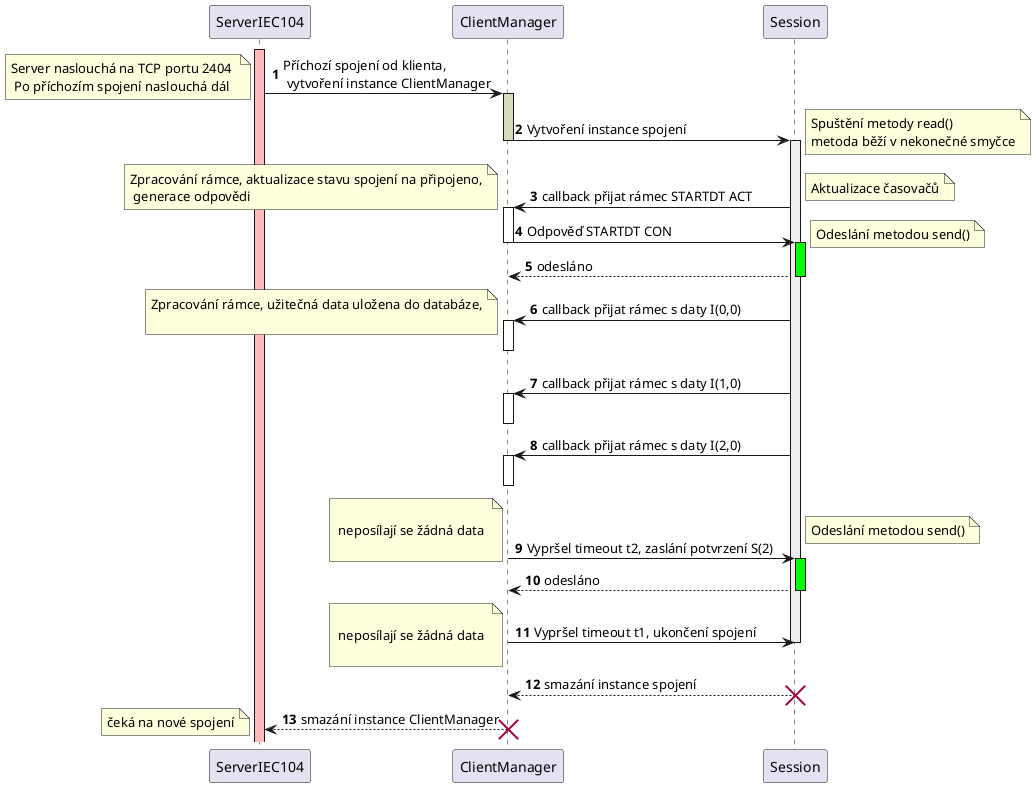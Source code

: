 @startuml
autonumber
participant ServerIEC104 as server
participant ClientManager as clientmanager
participant Session as session


activate server #FFBBBB

server -> clientmanager: Příchozí spojení od klienta,\n vytvoření instance ClientManager
note left : Server naslouchá na TCP portu 2404 \n Po příchozím spojení naslouchá dál
activate clientmanager #DADBBB

clientmanager -> session: Vytvoření instance spojení
deactivate clientmanager
activate session #E
note right : Spuštění metody read() \nmetoda běží v nekonečné smyčce

session -> clientmanager: callback přijat rámec STARTDT ACT
activate clientmanager
note right : Aktualizace časovačů
note left : Zpracování rámce, aktualizace stavu spojení na připojeno,\n generace odpovědi


clientmanager -> session: Odpověď STARTDT CON
deactivate clientmanager
activate session #Lime

note right: Odeslání metodou send()
return odesláno

session -> clientmanager: callback přijat rámec s daty I(0,0)
activate clientmanager
note left : Zpracování rámce, užitečná data uložena do databáze,\n
deactivate clientmanager


session -> clientmanager: callback přijat rámec s daty I(1,0)
activate clientmanager
deactivate clientmanager
session -> clientmanager: callback přijat rámec s daty I(2,0)
activate clientmanager
deactivate clientmanager


clientmanager -> session: Vypršel timeout t2, zaslání potvrzení S(2)
note right: Odeslání metodou send()
note left : \n neposílají se žádná data \n
activate session #Lime
return odesláno

clientmanager -> session: Vypršel timeout t1, ukončení spojení
note left : \n neposílají se žádná data \n
deactivate session
return smazání instance spojení
destroy session
clientmanager -[dotted]> server: smazání instance ClientManager
note left : čeká na nové spojení
destroy clientmanager



'activate server #FFCBBB


deactivate clientmanager
@enduml